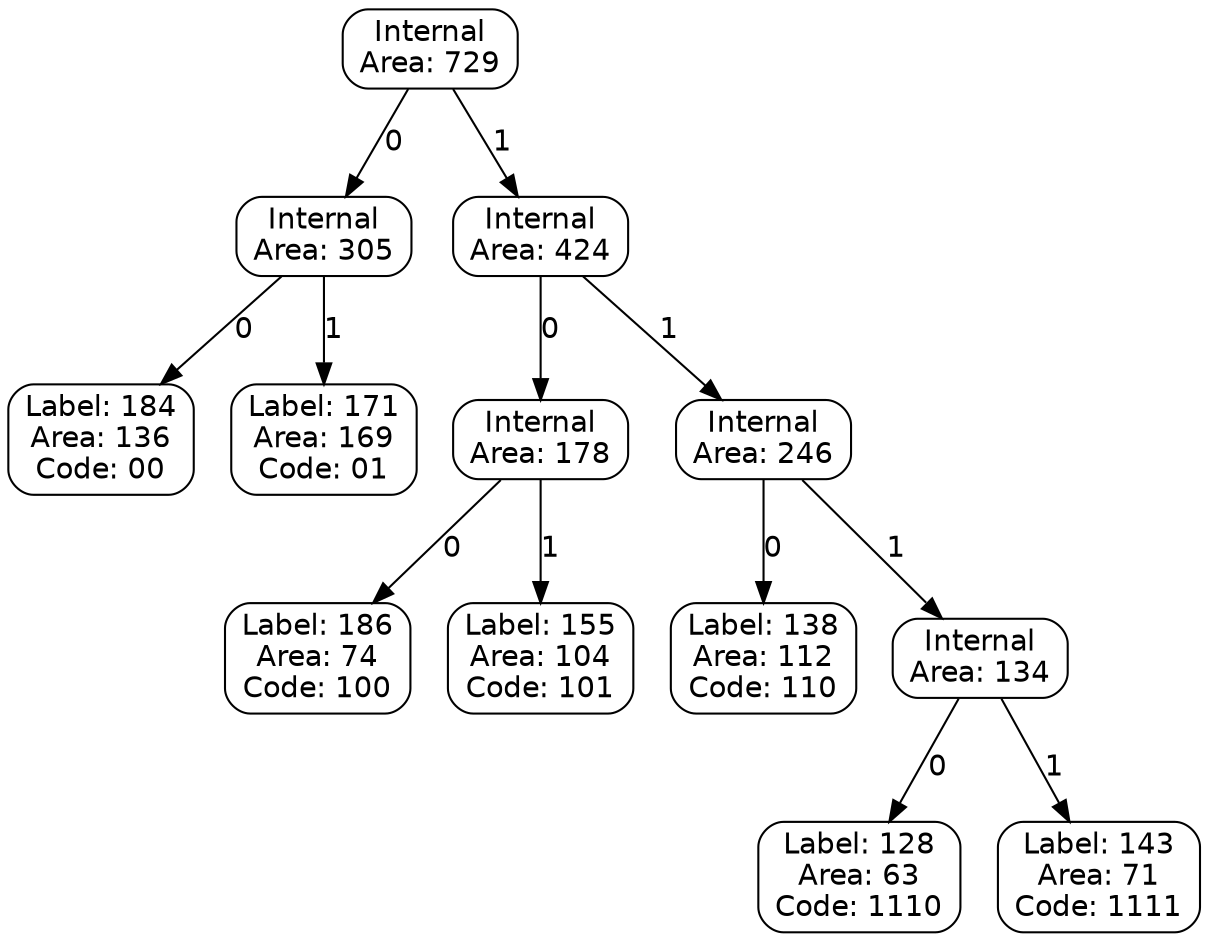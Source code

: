 digraph HuffmanTree {
  rankdir=TB; // Top-to-Bottom layout
  graph [dpi=48]; // Set DPI for scaling (e.g., 48 for ~50% if default is ~96)
  node [shape=record, style=rounded, fontname="Helvetica"];
  edge [fontname="Helvetica"];
  node0 [label="Internal\nArea: 729"];
  node1 [label="Internal\nArea: 305"];
  node2 [label="Label: 184\nArea: 136\nCode: 00"];
  node1 -> node2 [label="0"];
  node3 [label="Label: 171\nArea: 169\nCode: 01"];
  node1 -> node3 [label="1"];
  node0 -> node1 [label="0"];
  node4 [label="Internal\nArea: 424"];
  node5 [label="Internal\nArea: 178"];
  node6 [label="Label: 186\nArea: 74\nCode: 100"];
  node5 -> node6 [label="0"];
  node7 [label="Label: 155\nArea: 104\nCode: 101"];
  node5 -> node7 [label="1"];
  node4 -> node5 [label="0"];
  node8 [label="Internal\nArea: 246"];
  node9 [label="Label: 138\nArea: 112\nCode: 110"];
  node8 -> node9 [label="0"];
  node10 [label="Internal\nArea: 134"];
  node11 [label="Label: 128\nArea: 63\nCode: 1110"];
  node10 -> node11 [label="0"];
  node12 [label="Label: 143\nArea: 71\nCode: 1111"];
  node10 -> node12 [label="1"];
  node8 -> node10 [label="1"];
  node4 -> node8 [label="1"];
  node0 -> node4 [label="1"];
}
